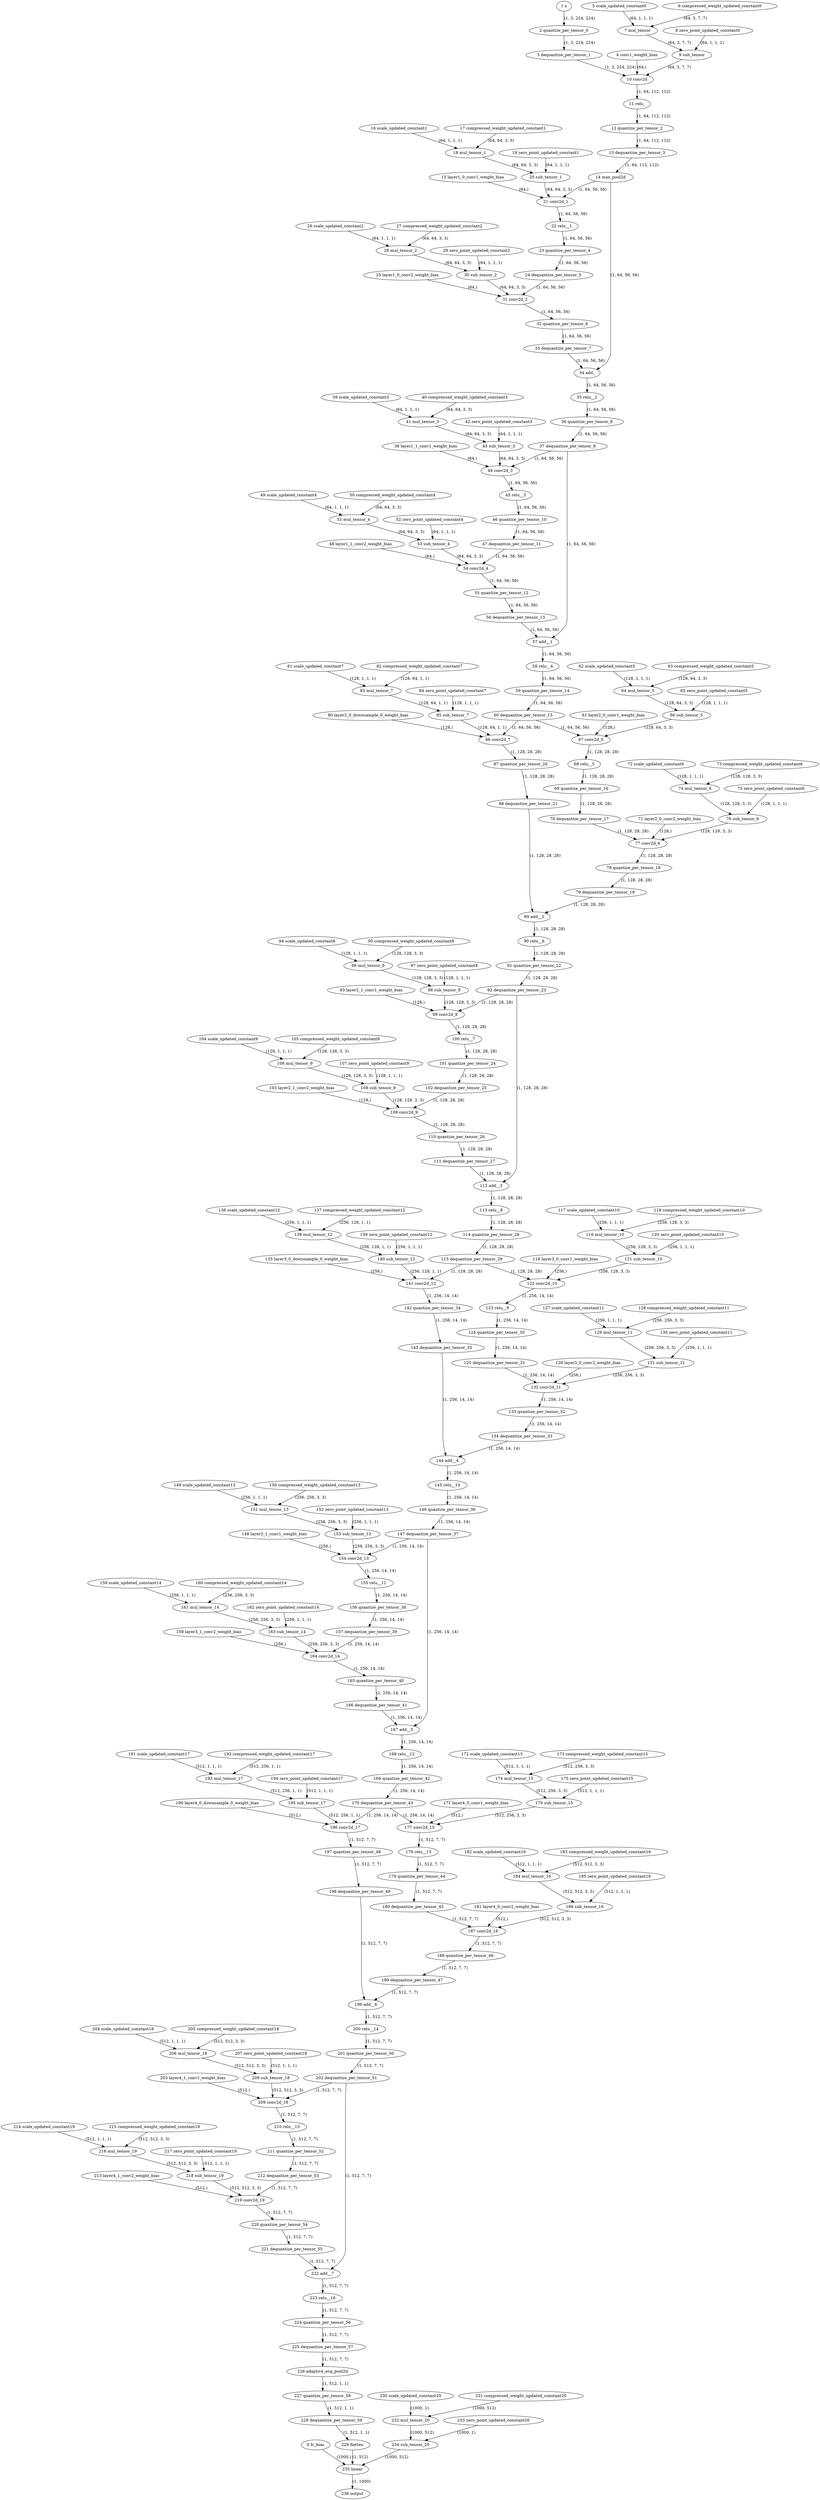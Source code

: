 strict digraph {
"0 fc_bias" [id=0, type="get_attr"];
"1 x" [id=1, type=input];
"2 quantize_per_tensor_0" [id=2, type="quantize_per_tensor"];
"3 dequantize_per_tensor_1" [id=3, type="dequantize_per_tensor"];
"4 conv1_weight_bias" [id=4, type="get_attr"];
"5 scale_updated_constant0" [id=5, type="get_attr"];
"6 compressed_weight_updated_constant0" [id=6, type="get_attr"];
"7 mul_tensor" [id=7, type=mul];
"8 zero_point_updated_constant0" [id=8, type="get_attr"];
"9 sub_tensor" [id=9, type=sub];
"10 conv2d" [id=10, type=conv2d];
"11 relu_" [id=11, type="relu_"];
"12 quantize_per_tensor_2" [id=12, type="quantize_per_tensor"];
"13 dequantize_per_tensor_3" [id=13, type="dequantize_per_tensor"];
"14 max_pool2d" [id=14, type="max_pool2d"];
"15 layer1_0_conv1_weight_bias" [id=15, type="get_attr"];
"16 scale_updated_constant1" [id=16, type="get_attr"];
"17 compressed_weight_updated_constant1" [id=17, type="get_attr"];
"18 mul_tensor_1" [id=18, type=mul];
"19 zero_point_updated_constant1" [id=19, type="get_attr"];
"20 sub_tensor_1" [id=20, type=sub];
"21 conv2d_1" [id=21, type=conv2d];
"22 relu__1" [id=22, type="relu_"];
"23 quantize_per_tensor_4" [id=23, type="quantize_per_tensor"];
"24 dequantize_per_tensor_5" [id=24, type="dequantize_per_tensor"];
"25 layer1_0_conv2_weight_bias" [id=25, type="get_attr"];
"26 scale_updated_constant2" [id=26, type="get_attr"];
"27 compressed_weight_updated_constant2" [id=27, type="get_attr"];
"28 mul_tensor_2" [id=28, type=mul];
"29 zero_point_updated_constant2" [id=29, type="get_attr"];
"30 sub_tensor_2" [id=30, type=sub];
"31 conv2d_2" [id=31, type=conv2d];
"32 quantize_per_tensor_6" [id=32, type="quantize_per_tensor"];
"33 dequantize_per_tensor_7" [id=33, type="dequantize_per_tensor"];
"34 add_" [id=34, type="add_"];
"35 relu__2" [id=35, type="relu_"];
"36 quantize_per_tensor_8" [id=36, type="quantize_per_tensor"];
"37 dequantize_per_tensor_9" [id=37, type="dequantize_per_tensor"];
"38 layer1_1_conv1_weight_bias" [id=38, type="get_attr"];
"39 scale_updated_constant3" [id=39, type="get_attr"];
"40 compressed_weight_updated_constant3" [id=40, type="get_attr"];
"41 mul_tensor_3" [id=41, type=mul];
"42 zero_point_updated_constant3" [id=42, type="get_attr"];
"43 sub_tensor_3" [id=43, type=sub];
"44 conv2d_3" [id=44, type=conv2d];
"45 relu__3" [id=45, type="relu_"];
"46 quantize_per_tensor_10" [id=46, type="quantize_per_tensor"];
"47 dequantize_per_tensor_11" [id=47, type="dequantize_per_tensor"];
"48 layer1_1_conv2_weight_bias" [id=48, type="get_attr"];
"49 scale_updated_constant4" [id=49, type="get_attr"];
"50 compressed_weight_updated_constant4" [id=50, type="get_attr"];
"51 mul_tensor_4" [id=51, type=mul];
"52 zero_point_updated_constant4" [id=52, type="get_attr"];
"53 sub_tensor_4" [id=53, type=sub];
"54 conv2d_4" [id=54, type=conv2d];
"55 quantize_per_tensor_12" [id=55, type="quantize_per_tensor"];
"56 dequantize_per_tensor_13" [id=56, type="dequantize_per_tensor"];
"57 add__1" [id=57, type="add_"];
"58 relu__4" [id=58, type="relu_"];
"59 quantize_per_tensor_14" [id=59, type="quantize_per_tensor"];
"60 dequantize_per_tensor_15" [id=60, type="dequantize_per_tensor"];
"61 layer2_0_conv1_weight_bias" [id=61, type="get_attr"];
"62 scale_updated_constant5" [id=62, type="get_attr"];
"63 compressed_weight_updated_constant5" [id=63, type="get_attr"];
"64 mul_tensor_5" [id=64, type=mul];
"65 zero_point_updated_constant5" [id=65, type="get_attr"];
"66 sub_tensor_5" [id=66, type=sub];
"67 conv2d_5" [id=67, type=conv2d];
"68 relu__5" [id=68, type="relu_"];
"69 quantize_per_tensor_16" [id=69, type="quantize_per_tensor"];
"70 dequantize_per_tensor_17" [id=70, type="dequantize_per_tensor"];
"71 layer2_0_conv2_weight_bias" [id=71, type="get_attr"];
"72 scale_updated_constant6" [id=72, type="get_attr"];
"73 compressed_weight_updated_constant6" [id=73, type="get_attr"];
"74 mul_tensor_6" [id=74, type=mul];
"75 zero_point_updated_constant6" [id=75, type="get_attr"];
"76 sub_tensor_6" [id=76, type=sub];
"77 conv2d_6" [id=77, type=conv2d];
"78 quantize_per_tensor_18" [id=78, type="quantize_per_tensor"];
"79 dequantize_per_tensor_19" [id=79, type="dequantize_per_tensor"];
"80 layer2_0_downsample_0_weight_bias" [id=80, type="get_attr"];
"81 scale_updated_constant7" [id=81, type="get_attr"];
"82 compressed_weight_updated_constant7" [id=82, type="get_attr"];
"83 mul_tensor_7" [id=83, type=mul];
"84 zero_point_updated_constant7" [id=84, type="get_attr"];
"85 sub_tensor_7" [id=85, type=sub];
"86 conv2d_7" [id=86, type=conv2d];
"87 quantize_per_tensor_20" [id=87, type="quantize_per_tensor"];
"88 dequantize_per_tensor_21" [id=88, type="dequantize_per_tensor"];
"89 add__2" [id=89, type="add_"];
"90 relu__6" [id=90, type="relu_"];
"91 quantize_per_tensor_22" [id=91, type="quantize_per_tensor"];
"92 dequantize_per_tensor_23" [id=92, type="dequantize_per_tensor"];
"93 layer2_1_conv1_weight_bias" [id=93, type="get_attr"];
"94 scale_updated_constant8" [id=94, type="get_attr"];
"95 compressed_weight_updated_constant8" [id=95, type="get_attr"];
"96 mul_tensor_8" [id=96, type=mul];
"97 zero_point_updated_constant8" [id=97, type="get_attr"];
"98 sub_tensor_8" [id=98, type=sub];
"99 conv2d_8" [id=99, type=conv2d];
"100 relu__7" [id=100, type="relu_"];
"101 quantize_per_tensor_24" [id=101, type="quantize_per_tensor"];
"102 dequantize_per_tensor_25" [id=102, type="dequantize_per_tensor"];
"103 layer2_1_conv2_weight_bias" [id=103, type="get_attr"];
"104 scale_updated_constant9" [id=104, type="get_attr"];
"105 compressed_weight_updated_constant9" [id=105, type="get_attr"];
"106 mul_tensor_9" [id=106, type=mul];
"107 zero_point_updated_constant9" [id=107, type="get_attr"];
"108 sub_tensor_9" [id=108, type=sub];
"109 conv2d_9" [id=109, type=conv2d];
"110 quantize_per_tensor_26" [id=110, type="quantize_per_tensor"];
"111 dequantize_per_tensor_27" [id=111, type="dequantize_per_tensor"];
"112 add__3" [id=112, type="add_"];
"113 relu__8" [id=113, type="relu_"];
"114 quantize_per_tensor_28" [id=114, type="quantize_per_tensor"];
"115 dequantize_per_tensor_29" [id=115, type="dequantize_per_tensor"];
"116 layer3_0_conv1_weight_bias" [id=116, type="get_attr"];
"117 scale_updated_constant10" [id=117, type="get_attr"];
"118 compressed_weight_updated_constant10" [id=118, type="get_attr"];
"119 mul_tensor_10" [id=119, type=mul];
"120 zero_point_updated_constant10" [id=120, type="get_attr"];
"121 sub_tensor_10" [id=121, type=sub];
"122 conv2d_10" [id=122, type=conv2d];
"123 relu__9" [id=123, type="relu_"];
"124 quantize_per_tensor_30" [id=124, type="quantize_per_tensor"];
"125 dequantize_per_tensor_31" [id=125, type="dequantize_per_tensor"];
"126 layer3_0_conv2_weight_bias" [id=126, type="get_attr"];
"127 scale_updated_constant11" [id=127, type="get_attr"];
"128 compressed_weight_updated_constant11" [id=128, type="get_attr"];
"129 mul_tensor_11" [id=129, type=mul];
"130 zero_point_updated_constant11" [id=130, type="get_attr"];
"131 sub_tensor_11" [id=131, type=sub];
"132 conv2d_11" [id=132, type=conv2d];
"133 quantize_per_tensor_32" [id=133, type="quantize_per_tensor"];
"134 dequantize_per_tensor_33" [id=134, type="dequantize_per_tensor"];
"135 layer3_0_downsample_0_weight_bias" [id=135, type="get_attr"];
"136 scale_updated_constant12" [id=136, type="get_attr"];
"137 compressed_weight_updated_constant12" [id=137, type="get_attr"];
"138 mul_tensor_12" [id=138, type=mul];
"139 zero_point_updated_constant12" [id=139, type="get_attr"];
"140 sub_tensor_12" [id=140, type=sub];
"141 conv2d_12" [id=141, type=conv2d];
"142 quantize_per_tensor_34" [id=142, type="quantize_per_tensor"];
"143 dequantize_per_tensor_35" [id=143, type="dequantize_per_tensor"];
"144 add__4" [id=144, type="add_"];
"145 relu__10" [id=145, type="relu_"];
"146 quantize_per_tensor_36" [id=146, type="quantize_per_tensor"];
"147 dequantize_per_tensor_37" [id=147, type="dequantize_per_tensor"];
"148 layer3_1_conv1_weight_bias" [id=148, type="get_attr"];
"149 scale_updated_constant13" [id=149, type="get_attr"];
"150 compressed_weight_updated_constant13" [id=150, type="get_attr"];
"151 mul_tensor_13" [id=151, type=mul];
"152 zero_point_updated_constant13" [id=152, type="get_attr"];
"153 sub_tensor_13" [id=153, type=sub];
"154 conv2d_13" [id=154, type=conv2d];
"155 relu__11" [id=155, type="relu_"];
"156 quantize_per_tensor_38" [id=156, type="quantize_per_tensor"];
"157 dequantize_per_tensor_39" [id=157, type="dequantize_per_tensor"];
"158 layer3_1_conv2_weight_bias" [id=158, type="get_attr"];
"159 scale_updated_constant14" [id=159, type="get_attr"];
"160 compressed_weight_updated_constant14" [id=160, type="get_attr"];
"161 mul_tensor_14" [id=161, type=mul];
"162 zero_point_updated_constant14" [id=162, type="get_attr"];
"163 sub_tensor_14" [id=163, type=sub];
"164 conv2d_14" [id=164, type=conv2d];
"165 quantize_per_tensor_40" [id=165, type="quantize_per_tensor"];
"166 dequantize_per_tensor_41" [id=166, type="dequantize_per_tensor"];
"167 add__5" [id=167, type="add_"];
"168 relu__12" [id=168, type="relu_"];
"169 quantize_per_tensor_42" [id=169, type="quantize_per_tensor"];
"170 dequantize_per_tensor_43" [id=170, type="dequantize_per_tensor"];
"171 layer4_0_conv1_weight_bias" [id=171, type="get_attr"];
"172 scale_updated_constant15" [id=172, type="get_attr"];
"173 compressed_weight_updated_constant15" [id=173, type="get_attr"];
"174 mul_tensor_15" [id=174, type=mul];
"175 zero_point_updated_constant15" [id=175, type="get_attr"];
"176 sub_tensor_15" [id=176, type=sub];
"177 conv2d_15" [id=177, type=conv2d];
"178 relu__13" [id=178, type="relu_"];
"179 quantize_per_tensor_44" [id=179, type="quantize_per_tensor"];
"180 dequantize_per_tensor_45" [id=180, type="dequantize_per_tensor"];
"181 layer4_0_conv2_weight_bias" [id=181, type="get_attr"];
"182 scale_updated_constant16" [id=182, type="get_attr"];
"183 compressed_weight_updated_constant16" [id=183, type="get_attr"];
"184 mul_tensor_16" [id=184, type=mul];
"185 zero_point_updated_constant16" [id=185, type="get_attr"];
"186 sub_tensor_16" [id=186, type=sub];
"187 conv2d_16" [id=187, type=conv2d];
"188 quantize_per_tensor_46" [id=188, type="quantize_per_tensor"];
"189 dequantize_per_tensor_47" [id=189, type="dequantize_per_tensor"];
"190 layer4_0_downsample_0_weight_bias" [id=190, type="get_attr"];
"191 scale_updated_constant17" [id=191, type="get_attr"];
"192 compressed_weight_updated_constant17" [id=192, type="get_attr"];
"193 mul_tensor_17" [id=193, type=mul];
"194 zero_point_updated_constant17" [id=194, type="get_attr"];
"195 sub_tensor_17" [id=195, type=sub];
"196 conv2d_17" [id=196, type=conv2d];
"197 quantize_per_tensor_48" [id=197, type="quantize_per_tensor"];
"198 dequantize_per_tensor_49" [id=198, type="dequantize_per_tensor"];
"199 add__6" [id=199, type="add_"];
"200 relu__14" [id=200, type="relu_"];
"201 quantize_per_tensor_50" [id=201, type="quantize_per_tensor"];
"202 dequantize_per_tensor_51" [id=202, type="dequantize_per_tensor"];
"203 layer4_1_conv1_weight_bias" [id=203, type="get_attr"];
"204 scale_updated_constant18" [id=204, type="get_attr"];
"205 compressed_weight_updated_constant18" [id=205, type="get_attr"];
"206 mul_tensor_18" [id=206, type=mul];
"207 zero_point_updated_constant18" [id=207, type="get_attr"];
"208 sub_tensor_18" [id=208, type=sub];
"209 conv2d_18" [id=209, type=conv2d];
"210 relu__15" [id=210, type="relu_"];
"211 quantize_per_tensor_52" [id=211, type="quantize_per_tensor"];
"212 dequantize_per_tensor_53" [id=212, type="dequantize_per_tensor"];
"213 layer4_1_conv2_weight_bias" [id=213, type="get_attr"];
"214 scale_updated_constant19" [id=214, type="get_attr"];
"215 compressed_weight_updated_constant19" [id=215, type="get_attr"];
"216 mul_tensor_19" [id=216, type=mul];
"217 zero_point_updated_constant19" [id=217, type="get_attr"];
"218 sub_tensor_19" [id=218, type=sub];
"219 conv2d_19" [id=219, type=conv2d];
"220 quantize_per_tensor_54" [id=220, type="quantize_per_tensor"];
"221 dequantize_per_tensor_55" [id=221, type="dequantize_per_tensor"];
"222 add__7" [id=222, type="add_"];
"223 relu__16" [id=223, type="relu_"];
"224 quantize_per_tensor_56" [id=224, type="quantize_per_tensor"];
"225 dequantize_per_tensor_57" [id=225, type="dequantize_per_tensor"];
"226 adaptive_avg_pool2d" [id=226, type="adaptive_avg_pool2d"];
"227 quantize_per_tensor_58" [id=227, type="quantize_per_tensor"];
"228 dequantize_per_tensor_59" [id=228, type="dequantize_per_tensor"];
"229 flatten" [id=229, type=flatten];
"230 scale_updated_constant20" [id=230, type="get_attr"];
"231 compressed_weight_updated_constant20" [id=231, type="get_attr"];
"232 mul_tensor_20" [id=232, type=mul];
"233 zero_point_updated_constant20" [id=233, type="get_attr"];
"234 sub_tensor_20" [id=234, type=sub];
"235 linear" [id=235, type=linear];
"236 output" [id=236, type=output];
"0 fc_bias" -> "235 linear" [style=solid, label="(1000,)"];
"1 x" -> "2 quantize_per_tensor_0" [style=solid, label="(1, 3, 224, 224)"];
"2 quantize_per_tensor_0" -> "3 dequantize_per_tensor_1" [style=solid, label="(1, 3, 224, 224)"];
"3 dequantize_per_tensor_1" -> "10 conv2d" [style=solid, label="(1, 3, 224, 224)"];
"4 conv1_weight_bias" -> "10 conv2d" [style=solid, label="(64,)"];
"5 scale_updated_constant0" -> "7 mul_tensor" [style=solid, label="(64, 1, 1, 1)"];
"6 compressed_weight_updated_constant0" -> "7 mul_tensor" [style=solid, label="(64, 3, 7, 7)"];
"7 mul_tensor" -> "9 sub_tensor" [style=solid, label="(64, 3, 7, 7)"];
"8 zero_point_updated_constant0" -> "9 sub_tensor" [style=solid, label="(64, 1, 1, 1)"];
"9 sub_tensor" -> "10 conv2d" [style=solid, label="(64, 3, 7, 7)"];
"10 conv2d" -> "11 relu_" [style=solid, label="(1, 64, 112, 112)"];
"11 relu_" -> "12 quantize_per_tensor_2" [style=solid, label="(1, 64, 112, 112)"];
"12 quantize_per_tensor_2" -> "13 dequantize_per_tensor_3" [style=solid, label="(1, 64, 112, 112)"];
"13 dequantize_per_tensor_3" -> "14 max_pool2d" [style=solid, label="(1, 64, 112, 112)"];
"14 max_pool2d" -> "21 conv2d_1" [style=solid, label="(1, 64, 56, 56)"];
"14 max_pool2d" -> "34 add_" [style=solid, label="(1, 64, 56, 56)"];
"15 layer1_0_conv1_weight_bias" -> "21 conv2d_1" [style=solid, label="(64,)"];
"16 scale_updated_constant1" -> "18 mul_tensor_1" [style=solid, label="(64, 1, 1, 1)"];
"17 compressed_weight_updated_constant1" -> "18 mul_tensor_1" [style=solid, label="(64, 64, 3, 3)"];
"18 mul_tensor_1" -> "20 sub_tensor_1" [style=solid, label="(64, 64, 3, 3)"];
"19 zero_point_updated_constant1" -> "20 sub_tensor_1" [style=solid, label="(64, 1, 1, 1)"];
"20 sub_tensor_1" -> "21 conv2d_1" [style=solid, label="(64, 64, 3, 3)"];
"21 conv2d_1" -> "22 relu__1" [style=solid, label="(1, 64, 56, 56)"];
"22 relu__1" -> "23 quantize_per_tensor_4" [style=solid, label="(1, 64, 56, 56)"];
"23 quantize_per_tensor_4" -> "24 dequantize_per_tensor_5" [style=solid, label="(1, 64, 56, 56)"];
"24 dequantize_per_tensor_5" -> "31 conv2d_2" [style=solid, label="(1, 64, 56, 56)"];
"25 layer1_0_conv2_weight_bias" -> "31 conv2d_2" [style=solid, label="(64,)"];
"26 scale_updated_constant2" -> "28 mul_tensor_2" [style=solid, label="(64, 1, 1, 1)"];
"27 compressed_weight_updated_constant2" -> "28 mul_tensor_2" [style=solid, label="(64, 64, 3, 3)"];
"28 mul_tensor_2" -> "30 sub_tensor_2" [style=solid, label="(64, 64, 3, 3)"];
"29 zero_point_updated_constant2" -> "30 sub_tensor_2" [style=solid, label="(64, 1, 1, 1)"];
"30 sub_tensor_2" -> "31 conv2d_2" [style=solid, label="(64, 64, 3, 3)"];
"31 conv2d_2" -> "32 quantize_per_tensor_6" [style=solid, label="(1, 64, 56, 56)"];
"32 quantize_per_tensor_6" -> "33 dequantize_per_tensor_7" [style=solid, label="(1, 64, 56, 56)"];
"33 dequantize_per_tensor_7" -> "34 add_" [style=solid, label="(1, 64, 56, 56)"];
"34 add_" -> "35 relu__2" [style=solid, label="(1, 64, 56, 56)"];
"35 relu__2" -> "36 quantize_per_tensor_8" [style=solid, label="(1, 64, 56, 56)"];
"36 quantize_per_tensor_8" -> "37 dequantize_per_tensor_9" [style=solid, label="(1, 64, 56, 56)"];
"37 dequantize_per_tensor_9" -> "44 conv2d_3" [style=solid, label="(1, 64, 56, 56)"];
"37 dequantize_per_tensor_9" -> "57 add__1" [style=solid, label="(1, 64, 56, 56)"];
"38 layer1_1_conv1_weight_bias" -> "44 conv2d_3" [style=solid, label="(64,)"];
"39 scale_updated_constant3" -> "41 mul_tensor_3" [style=solid, label="(64, 1, 1, 1)"];
"40 compressed_weight_updated_constant3" -> "41 mul_tensor_3" [style=solid, label="(64, 64, 3, 3)"];
"41 mul_tensor_3" -> "43 sub_tensor_3" [style=solid, label="(64, 64, 3, 3)"];
"42 zero_point_updated_constant3" -> "43 sub_tensor_3" [style=solid, label="(64, 1, 1, 1)"];
"43 sub_tensor_3" -> "44 conv2d_3" [style=solid, label="(64, 64, 3, 3)"];
"44 conv2d_3" -> "45 relu__3" [style=solid, label="(1, 64, 56, 56)"];
"45 relu__3" -> "46 quantize_per_tensor_10" [style=solid, label="(1, 64, 56, 56)"];
"46 quantize_per_tensor_10" -> "47 dequantize_per_tensor_11" [style=solid, label="(1, 64, 56, 56)"];
"47 dequantize_per_tensor_11" -> "54 conv2d_4" [style=solid, label="(1, 64, 56, 56)"];
"48 layer1_1_conv2_weight_bias" -> "54 conv2d_4" [style=solid, label="(64,)"];
"49 scale_updated_constant4" -> "51 mul_tensor_4" [style=solid, label="(64, 1, 1, 1)"];
"50 compressed_weight_updated_constant4" -> "51 mul_tensor_4" [style=solid, label="(64, 64, 3, 3)"];
"51 mul_tensor_4" -> "53 sub_tensor_4" [style=solid, label="(64, 64, 3, 3)"];
"52 zero_point_updated_constant4" -> "53 sub_tensor_4" [style=solid, label="(64, 1, 1, 1)"];
"53 sub_tensor_4" -> "54 conv2d_4" [style=solid, label="(64, 64, 3, 3)"];
"54 conv2d_4" -> "55 quantize_per_tensor_12" [style=solid, label="(1, 64, 56, 56)"];
"55 quantize_per_tensor_12" -> "56 dequantize_per_tensor_13" [style=solid, label="(1, 64, 56, 56)"];
"56 dequantize_per_tensor_13" -> "57 add__1" [style=solid, label="(1, 64, 56, 56)"];
"57 add__1" -> "58 relu__4" [style=solid, label="(1, 64, 56, 56)"];
"58 relu__4" -> "59 quantize_per_tensor_14" [style=solid, label="(1, 64, 56, 56)"];
"59 quantize_per_tensor_14" -> "60 dequantize_per_tensor_15" [style=solid, label="(1, 64, 56, 56)"];
"60 dequantize_per_tensor_15" -> "67 conv2d_5" [style=solid, label="(1, 64, 56, 56)"];
"60 dequantize_per_tensor_15" -> "86 conv2d_7" [style=solid, label="(1, 64, 56, 56)"];
"61 layer2_0_conv1_weight_bias" -> "67 conv2d_5" [style=solid, label="(128,)"];
"62 scale_updated_constant5" -> "64 mul_tensor_5" [style=solid, label="(128, 1, 1, 1)"];
"63 compressed_weight_updated_constant5" -> "64 mul_tensor_5" [style=solid, label="(128, 64, 3, 3)"];
"64 mul_tensor_5" -> "66 sub_tensor_5" [style=solid, label="(128, 64, 3, 3)"];
"65 zero_point_updated_constant5" -> "66 sub_tensor_5" [style=solid, label="(128, 1, 1, 1)"];
"66 sub_tensor_5" -> "67 conv2d_5" [style=solid, label="(128, 64, 3, 3)"];
"67 conv2d_5" -> "68 relu__5" [style=solid, label="(1, 128, 28, 28)"];
"68 relu__5" -> "69 quantize_per_tensor_16" [style=solid, label="(1, 128, 28, 28)"];
"69 quantize_per_tensor_16" -> "70 dequantize_per_tensor_17" [style=solid, label="(1, 128, 28, 28)"];
"70 dequantize_per_tensor_17" -> "77 conv2d_6" [style=solid, label="(1, 128, 28, 28)"];
"71 layer2_0_conv2_weight_bias" -> "77 conv2d_6" [style=solid, label="(128,)"];
"72 scale_updated_constant6" -> "74 mul_tensor_6" [style=solid, label="(128, 1, 1, 1)"];
"73 compressed_weight_updated_constant6" -> "74 mul_tensor_6" [style=solid, label="(128, 128, 3, 3)"];
"74 mul_tensor_6" -> "76 sub_tensor_6" [style=solid, label="(128, 128, 3, 3)"];
"75 zero_point_updated_constant6" -> "76 sub_tensor_6" [style=solid, label="(128, 1, 1, 1)"];
"76 sub_tensor_6" -> "77 conv2d_6" [style=solid, label="(128, 128, 3, 3)"];
"77 conv2d_6" -> "78 quantize_per_tensor_18" [style=solid, label="(1, 128, 28, 28)"];
"78 quantize_per_tensor_18" -> "79 dequantize_per_tensor_19" [style=solid, label="(1, 128, 28, 28)"];
"79 dequantize_per_tensor_19" -> "89 add__2" [style=solid, label="(1, 128, 28, 28)"];
"80 layer2_0_downsample_0_weight_bias" -> "86 conv2d_7" [style=solid, label="(128,)"];
"81 scale_updated_constant7" -> "83 mul_tensor_7" [style=solid, label="(128, 1, 1, 1)"];
"82 compressed_weight_updated_constant7" -> "83 mul_tensor_7" [style=solid, label="(128, 64, 1, 1)"];
"83 mul_tensor_7" -> "85 sub_tensor_7" [style=solid, label="(128, 64, 1, 1)"];
"84 zero_point_updated_constant7" -> "85 sub_tensor_7" [style=solid, label="(128, 1, 1, 1)"];
"85 sub_tensor_7" -> "86 conv2d_7" [style=solid, label="(128, 64, 1, 1)"];
"86 conv2d_7" -> "87 quantize_per_tensor_20" [style=solid, label="(1, 128, 28, 28)"];
"87 quantize_per_tensor_20" -> "88 dequantize_per_tensor_21" [style=solid, label="(1, 128, 28, 28)"];
"88 dequantize_per_tensor_21" -> "89 add__2" [style=solid, label="(1, 128, 28, 28)"];
"89 add__2" -> "90 relu__6" [style=solid, label="(1, 128, 28, 28)"];
"90 relu__6" -> "91 quantize_per_tensor_22" [style=solid, label="(1, 128, 28, 28)"];
"91 quantize_per_tensor_22" -> "92 dequantize_per_tensor_23" [style=solid, label="(1, 128, 28, 28)"];
"92 dequantize_per_tensor_23" -> "99 conv2d_8" [style=solid, label="(1, 128, 28, 28)"];
"92 dequantize_per_tensor_23" -> "112 add__3" [style=solid, label="(1, 128, 28, 28)"];
"93 layer2_1_conv1_weight_bias" -> "99 conv2d_8" [style=solid, label="(128,)"];
"94 scale_updated_constant8" -> "96 mul_tensor_8" [style=solid, label="(128, 1, 1, 1)"];
"95 compressed_weight_updated_constant8" -> "96 mul_tensor_8" [style=solid, label="(128, 128, 3, 3)"];
"96 mul_tensor_8" -> "98 sub_tensor_8" [style=solid, label="(128, 128, 3, 3)"];
"97 zero_point_updated_constant8" -> "98 sub_tensor_8" [style=solid, label="(128, 1, 1, 1)"];
"98 sub_tensor_8" -> "99 conv2d_8" [style=solid, label="(128, 128, 3, 3)"];
"99 conv2d_8" -> "100 relu__7" [style=solid, label="(1, 128, 28, 28)"];
"100 relu__7" -> "101 quantize_per_tensor_24" [style=solid, label="(1, 128, 28, 28)"];
"101 quantize_per_tensor_24" -> "102 dequantize_per_tensor_25" [style=solid, label="(1, 128, 28, 28)"];
"102 dequantize_per_tensor_25" -> "109 conv2d_9" [style=solid, label="(1, 128, 28, 28)"];
"103 layer2_1_conv2_weight_bias" -> "109 conv2d_9" [style=solid, label="(128,)"];
"104 scale_updated_constant9" -> "106 mul_tensor_9" [style=solid, label="(128, 1, 1, 1)"];
"105 compressed_weight_updated_constant9" -> "106 mul_tensor_9" [style=solid, label="(128, 128, 3, 3)"];
"106 mul_tensor_9" -> "108 sub_tensor_9" [style=solid, label="(128, 128, 3, 3)"];
"107 zero_point_updated_constant9" -> "108 sub_tensor_9" [style=solid, label="(128, 1, 1, 1)"];
"108 sub_tensor_9" -> "109 conv2d_9" [style=solid, label="(128, 128, 3, 3)"];
"109 conv2d_9" -> "110 quantize_per_tensor_26" [style=solid, label="(1, 128, 28, 28)"];
"110 quantize_per_tensor_26" -> "111 dequantize_per_tensor_27" [style=solid, label="(1, 128, 28, 28)"];
"111 dequantize_per_tensor_27" -> "112 add__3" [style=solid, label="(1, 128, 28, 28)"];
"112 add__3" -> "113 relu__8" [style=solid, label="(1, 128, 28, 28)"];
"113 relu__8" -> "114 quantize_per_tensor_28" [style=solid, label="(1, 128, 28, 28)"];
"114 quantize_per_tensor_28" -> "115 dequantize_per_tensor_29" [style=solid, label="(1, 128, 28, 28)"];
"115 dequantize_per_tensor_29" -> "122 conv2d_10" [style=solid, label="(1, 128, 28, 28)"];
"115 dequantize_per_tensor_29" -> "141 conv2d_12" [style=solid, label="(1, 128, 28, 28)"];
"116 layer3_0_conv1_weight_bias" -> "122 conv2d_10" [style=solid, label="(256,)"];
"117 scale_updated_constant10" -> "119 mul_tensor_10" [style=solid, label="(256, 1, 1, 1)"];
"118 compressed_weight_updated_constant10" -> "119 mul_tensor_10" [style=solid, label="(256, 128, 3, 3)"];
"119 mul_tensor_10" -> "121 sub_tensor_10" [style=solid, label="(256, 128, 3, 3)"];
"120 zero_point_updated_constant10" -> "121 sub_tensor_10" [style=solid, label="(256, 1, 1, 1)"];
"121 sub_tensor_10" -> "122 conv2d_10" [style=solid, label="(256, 128, 3, 3)"];
"122 conv2d_10" -> "123 relu__9" [style=solid, label="(1, 256, 14, 14)"];
"123 relu__9" -> "124 quantize_per_tensor_30" [style=solid, label="(1, 256, 14, 14)"];
"124 quantize_per_tensor_30" -> "125 dequantize_per_tensor_31" [style=solid, label="(1, 256, 14, 14)"];
"125 dequantize_per_tensor_31" -> "132 conv2d_11" [style=solid, label="(1, 256, 14, 14)"];
"126 layer3_0_conv2_weight_bias" -> "132 conv2d_11" [style=solid, label="(256,)"];
"127 scale_updated_constant11" -> "129 mul_tensor_11" [style=solid, label="(256, 1, 1, 1)"];
"128 compressed_weight_updated_constant11" -> "129 mul_tensor_11" [style=solid, label="(256, 256, 3, 3)"];
"129 mul_tensor_11" -> "131 sub_tensor_11" [style=solid, label="(256, 256, 3, 3)"];
"130 zero_point_updated_constant11" -> "131 sub_tensor_11" [style=solid, label="(256, 1, 1, 1)"];
"131 sub_tensor_11" -> "132 conv2d_11" [style=solid, label="(256, 256, 3, 3)"];
"132 conv2d_11" -> "133 quantize_per_tensor_32" [style=solid, label="(1, 256, 14, 14)"];
"133 quantize_per_tensor_32" -> "134 dequantize_per_tensor_33" [style=solid, label="(1, 256, 14, 14)"];
"134 dequantize_per_tensor_33" -> "144 add__4" [style=solid, label="(1, 256, 14, 14)"];
"135 layer3_0_downsample_0_weight_bias" -> "141 conv2d_12" [style=solid, label="(256,)"];
"136 scale_updated_constant12" -> "138 mul_tensor_12" [style=solid, label="(256, 1, 1, 1)"];
"137 compressed_weight_updated_constant12" -> "138 mul_tensor_12" [style=solid, label="(256, 128, 1, 1)"];
"138 mul_tensor_12" -> "140 sub_tensor_12" [style=solid, label="(256, 128, 1, 1)"];
"139 zero_point_updated_constant12" -> "140 sub_tensor_12" [style=solid, label="(256, 1, 1, 1)"];
"140 sub_tensor_12" -> "141 conv2d_12" [style=solid, label="(256, 128, 1, 1)"];
"141 conv2d_12" -> "142 quantize_per_tensor_34" [style=solid, label="(1, 256, 14, 14)"];
"142 quantize_per_tensor_34" -> "143 dequantize_per_tensor_35" [style=solid, label="(1, 256, 14, 14)"];
"143 dequantize_per_tensor_35" -> "144 add__4" [style=solid, label="(1, 256, 14, 14)"];
"144 add__4" -> "145 relu__10" [style=solid, label="(1, 256, 14, 14)"];
"145 relu__10" -> "146 quantize_per_tensor_36" [style=solid, label="(1, 256, 14, 14)"];
"146 quantize_per_tensor_36" -> "147 dequantize_per_tensor_37" [style=solid, label="(1, 256, 14, 14)"];
"147 dequantize_per_tensor_37" -> "154 conv2d_13" [style=solid, label="(1, 256, 14, 14)"];
"147 dequantize_per_tensor_37" -> "167 add__5" [style=solid, label="(1, 256, 14, 14)"];
"148 layer3_1_conv1_weight_bias" -> "154 conv2d_13" [style=solid, label="(256,)"];
"149 scale_updated_constant13" -> "151 mul_tensor_13" [style=solid, label="(256, 1, 1, 1)"];
"150 compressed_weight_updated_constant13" -> "151 mul_tensor_13" [style=solid, label="(256, 256, 3, 3)"];
"151 mul_tensor_13" -> "153 sub_tensor_13" [style=solid, label="(256, 256, 3, 3)"];
"152 zero_point_updated_constant13" -> "153 sub_tensor_13" [style=solid, label="(256, 1, 1, 1)"];
"153 sub_tensor_13" -> "154 conv2d_13" [style=solid, label="(256, 256, 3, 3)"];
"154 conv2d_13" -> "155 relu__11" [style=solid, label="(1, 256, 14, 14)"];
"155 relu__11" -> "156 quantize_per_tensor_38" [style=solid, label="(1, 256, 14, 14)"];
"156 quantize_per_tensor_38" -> "157 dequantize_per_tensor_39" [style=solid, label="(1, 256, 14, 14)"];
"157 dequantize_per_tensor_39" -> "164 conv2d_14" [style=solid, label="(1, 256, 14, 14)"];
"158 layer3_1_conv2_weight_bias" -> "164 conv2d_14" [style=solid, label="(256,)"];
"159 scale_updated_constant14" -> "161 mul_tensor_14" [style=solid, label="(256, 1, 1, 1)"];
"160 compressed_weight_updated_constant14" -> "161 mul_tensor_14" [style=solid, label="(256, 256, 3, 3)"];
"161 mul_tensor_14" -> "163 sub_tensor_14" [style=solid, label="(256, 256, 3, 3)"];
"162 zero_point_updated_constant14" -> "163 sub_tensor_14" [style=solid, label="(256, 1, 1, 1)"];
"163 sub_tensor_14" -> "164 conv2d_14" [style=solid, label="(256, 256, 3, 3)"];
"164 conv2d_14" -> "165 quantize_per_tensor_40" [style=solid, label="(1, 256, 14, 14)"];
"165 quantize_per_tensor_40" -> "166 dequantize_per_tensor_41" [style=solid, label="(1, 256, 14, 14)"];
"166 dequantize_per_tensor_41" -> "167 add__5" [style=solid, label="(1, 256, 14, 14)"];
"167 add__5" -> "168 relu__12" [style=solid, label="(1, 256, 14, 14)"];
"168 relu__12" -> "169 quantize_per_tensor_42" [style=solid, label="(1, 256, 14, 14)"];
"169 quantize_per_tensor_42" -> "170 dequantize_per_tensor_43" [style=solid, label="(1, 256, 14, 14)"];
"170 dequantize_per_tensor_43" -> "177 conv2d_15" [style=solid, label="(1, 256, 14, 14)"];
"170 dequantize_per_tensor_43" -> "196 conv2d_17" [style=solid, label="(1, 256, 14, 14)"];
"171 layer4_0_conv1_weight_bias" -> "177 conv2d_15" [style=solid, label="(512,)"];
"172 scale_updated_constant15" -> "174 mul_tensor_15" [style=solid, label="(512, 1, 1, 1)"];
"173 compressed_weight_updated_constant15" -> "174 mul_tensor_15" [style=solid, label="(512, 256, 3, 3)"];
"174 mul_tensor_15" -> "176 sub_tensor_15" [style=solid, label="(512, 256, 3, 3)"];
"175 zero_point_updated_constant15" -> "176 sub_tensor_15" [style=solid, label="(512, 1, 1, 1)"];
"176 sub_tensor_15" -> "177 conv2d_15" [style=solid, label="(512, 256, 3, 3)"];
"177 conv2d_15" -> "178 relu__13" [style=solid, label="(1, 512, 7, 7)"];
"178 relu__13" -> "179 quantize_per_tensor_44" [style=solid, label="(1, 512, 7, 7)"];
"179 quantize_per_tensor_44" -> "180 dequantize_per_tensor_45" [style=solid, label="(1, 512, 7, 7)"];
"180 dequantize_per_tensor_45" -> "187 conv2d_16" [style=solid, label="(1, 512, 7, 7)"];
"181 layer4_0_conv2_weight_bias" -> "187 conv2d_16" [style=solid, label="(512,)"];
"182 scale_updated_constant16" -> "184 mul_tensor_16" [style=solid, label="(512, 1, 1, 1)"];
"183 compressed_weight_updated_constant16" -> "184 mul_tensor_16" [style=solid, label="(512, 512, 3, 3)"];
"184 mul_tensor_16" -> "186 sub_tensor_16" [style=solid, label="(512, 512, 3, 3)"];
"185 zero_point_updated_constant16" -> "186 sub_tensor_16" [style=solid, label="(512, 1, 1, 1)"];
"186 sub_tensor_16" -> "187 conv2d_16" [style=solid, label="(512, 512, 3, 3)"];
"187 conv2d_16" -> "188 quantize_per_tensor_46" [style=solid, label="(1, 512, 7, 7)"];
"188 quantize_per_tensor_46" -> "189 dequantize_per_tensor_47" [style=solid, label="(1, 512, 7, 7)"];
"189 dequantize_per_tensor_47" -> "199 add__6" [style=solid, label="(1, 512, 7, 7)"];
"190 layer4_0_downsample_0_weight_bias" -> "196 conv2d_17" [style=solid, label="(512,)"];
"191 scale_updated_constant17" -> "193 mul_tensor_17" [style=solid, label="(512, 1, 1, 1)"];
"192 compressed_weight_updated_constant17" -> "193 mul_tensor_17" [style=solid, label="(512, 256, 1, 1)"];
"193 mul_tensor_17" -> "195 sub_tensor_17" [style=solid, label="(512, 256, 1, 1)"];
"194 zero_point_updated_constant17" -> "195 sub_tensor_17" [style=solid, label="(512, 1, 1, 1)"];
"195 sub_tensor_17" -> "196 conv2d_17" [style=solid, label="(512, 256, 1, 1)"];
"196 conv2d_17" -> "197 quantize_per_tensor_48" [style=solid, label="(1, 512, 7, 7)"];
"197 quantize_per_tensor_48" -> "198 dequantize_per_tensor_49" [style=solid, label="(1, 512, 7, 7)"];
"198 dequantize_per_tensor_49" -> "199 add__6" [style=solid, label="(1, 512, 7, 7)"];
"199 add__6" -> "200 relu__14" [style=solid, label="(1, 512, 7, 7)"];
"200 relu__14" -> "201 quantize_per_tensor_50" [style=solid, label="(1, 512, 7, 7)"];
"201 quantize_per_tensor_50" -> "202 dequantize_per_tensor_51" [style=solid, label="(1, 512, 7, 7)"];
"202 dequantize_per_tensor_51" -> "209 conv2d_18" [style=solid, label="(1, 512, 7, 7)"];
"202 dequantize_per_tensor_51" -> "222 add__7" [style=solid, label="(1, 512, 7, 7)"];
"203 layer4_1_conv1_weight_bias" -> "209 conv2d_18" [style=solid, label="(512,)"];
"204 scale_updated_constant18" -> "206 mul_tensor_18" [style=solid, label="(512, 1, 1, 1)"];
"205 compressed_weight_updated_constant18" -> "206 mul_tensor_18" [style=solid, label="(512, 512, 3, 3)"];
"206 mul_tensor_18" -> "208 sub_tensor_18" [style=solid, label="(512, 512, 3, 3)"];
"207 zero_point_updated_constant18" -> "208 sub_tensor_18" [style=solid, label="(512, 1, 1, 1)"];
"208 sub_tensor_18" -> "209 conv2d_18" [style=solid, label="(512, 512, 3, 3)"];
"209 conv2d_18" -> "210 relu__15" [style=solid, label="(1, 512, 7, 7)"];
"210 relu__15" -> "211 quantize_per_tensor_52" [style=solid, label="(1, 512, 7, 7)"];
"211 quantize_per_tensor_52" -> "212 dequantize_per_tensor_53" [style=solid, label="(1, 512, 7, 7)"];
"212 dequantize_per_tensor_53" -> "219 conv2d_19" [style=solid, label="(1, 512, 7, 7)"];
"213 layer4_1_conv2_weight_bias" -> "219 conv2d_19" [style=solid, label="(512,)"];
"214 scale_updated_constant19" -> "216 mul_tensor_19" [style=solid, label="(512, 1, 1, 1)"];
"215 compressed_weight_updated_constant19" -> "216 mul_tensor_19" [style=solid, label="(512, 512, 3, 3)"];
"216 mul_tensor_19" -> "218 sub_tensor_19" [style=solid, label="(512, 512, 3, 3)"];
"217 zero_point_updated_constant19" -> "218 sub_tensor_19" [style=solid, label="(512, 1, 1, 1)"];
"218 sub_tensor_19" -> "219 conv2d_19" [style=solid, label="(512, 512, 3, 3)"];
"219 conv2d_19" -> "220 quantize_per_tensor_54" [style=solid, label="(1, 512, 7, 7)"];
"220 quantize_per_tensor_54" -> "221 dequantize_per_tensor_55" [style=solid, label="(1, 512, 7, 7)"];
"221 dequantize_per_tensor_55" -> "222 add__7" [style=solid, label="(1, 512, 7, 7)"];
"222 add__7" -> "223 relu__16" [style=solid, label="(1, 512, 7, 7)"];
"223 relu__16" -> "224 quantize_per_tensor_56" [style=solid, label="(1, 512, 7, 7)"];
"224 quantize_per_tensor_56" -> "225 dequantize_per_tensor_57" [style=solid, label="(1, 512, 7, 7)"];
"225 dequantize_per_tensor_57" -> "226 adaptive_avg_pool2d" [style=solid, label="(1, 512, 7, 7)"];
"226 adaptive_avg_pool2d" -> "227 quantize_per_tensor_58" [style=solid, label="(1, 512, 1, 1)"];
"227 quantize_per_tensor_58" -> "228 dequantize_per_tensor_59" [style=solid, label="(1, 512, 1, 1)"];
"228 dequantize_per_tensor_59" -> "229 flatten" [style=solid, label="(1, 512, 1, 1)"];
"229 flatten" -> "235 linear" [style=solid, label="(1, 512)"];
"230 scale_updated_constant20" -> "232 mul_tensor_20" [style=solid, label="(1000, 1)"];
"231 compressed_weight_updated_constant20" -> "232 mul_tensor_20" [style=solid, label="(1000, 512)"];
"232 mul_tensor_20" -> "234 sub_tensor_20" [style=solid, label="(1000, 512)"];
"233 zero_point_updated_constant20" -> "234 sub_tensor_20" [style=solid, label="(1000, 1)"];
"234 sub_tensor_20" -> "235 linear" [style=solid, label="(1000, 512)"];
"235 linear" -> "236 output" [style=solid, label="(1, 1000)"];
}
